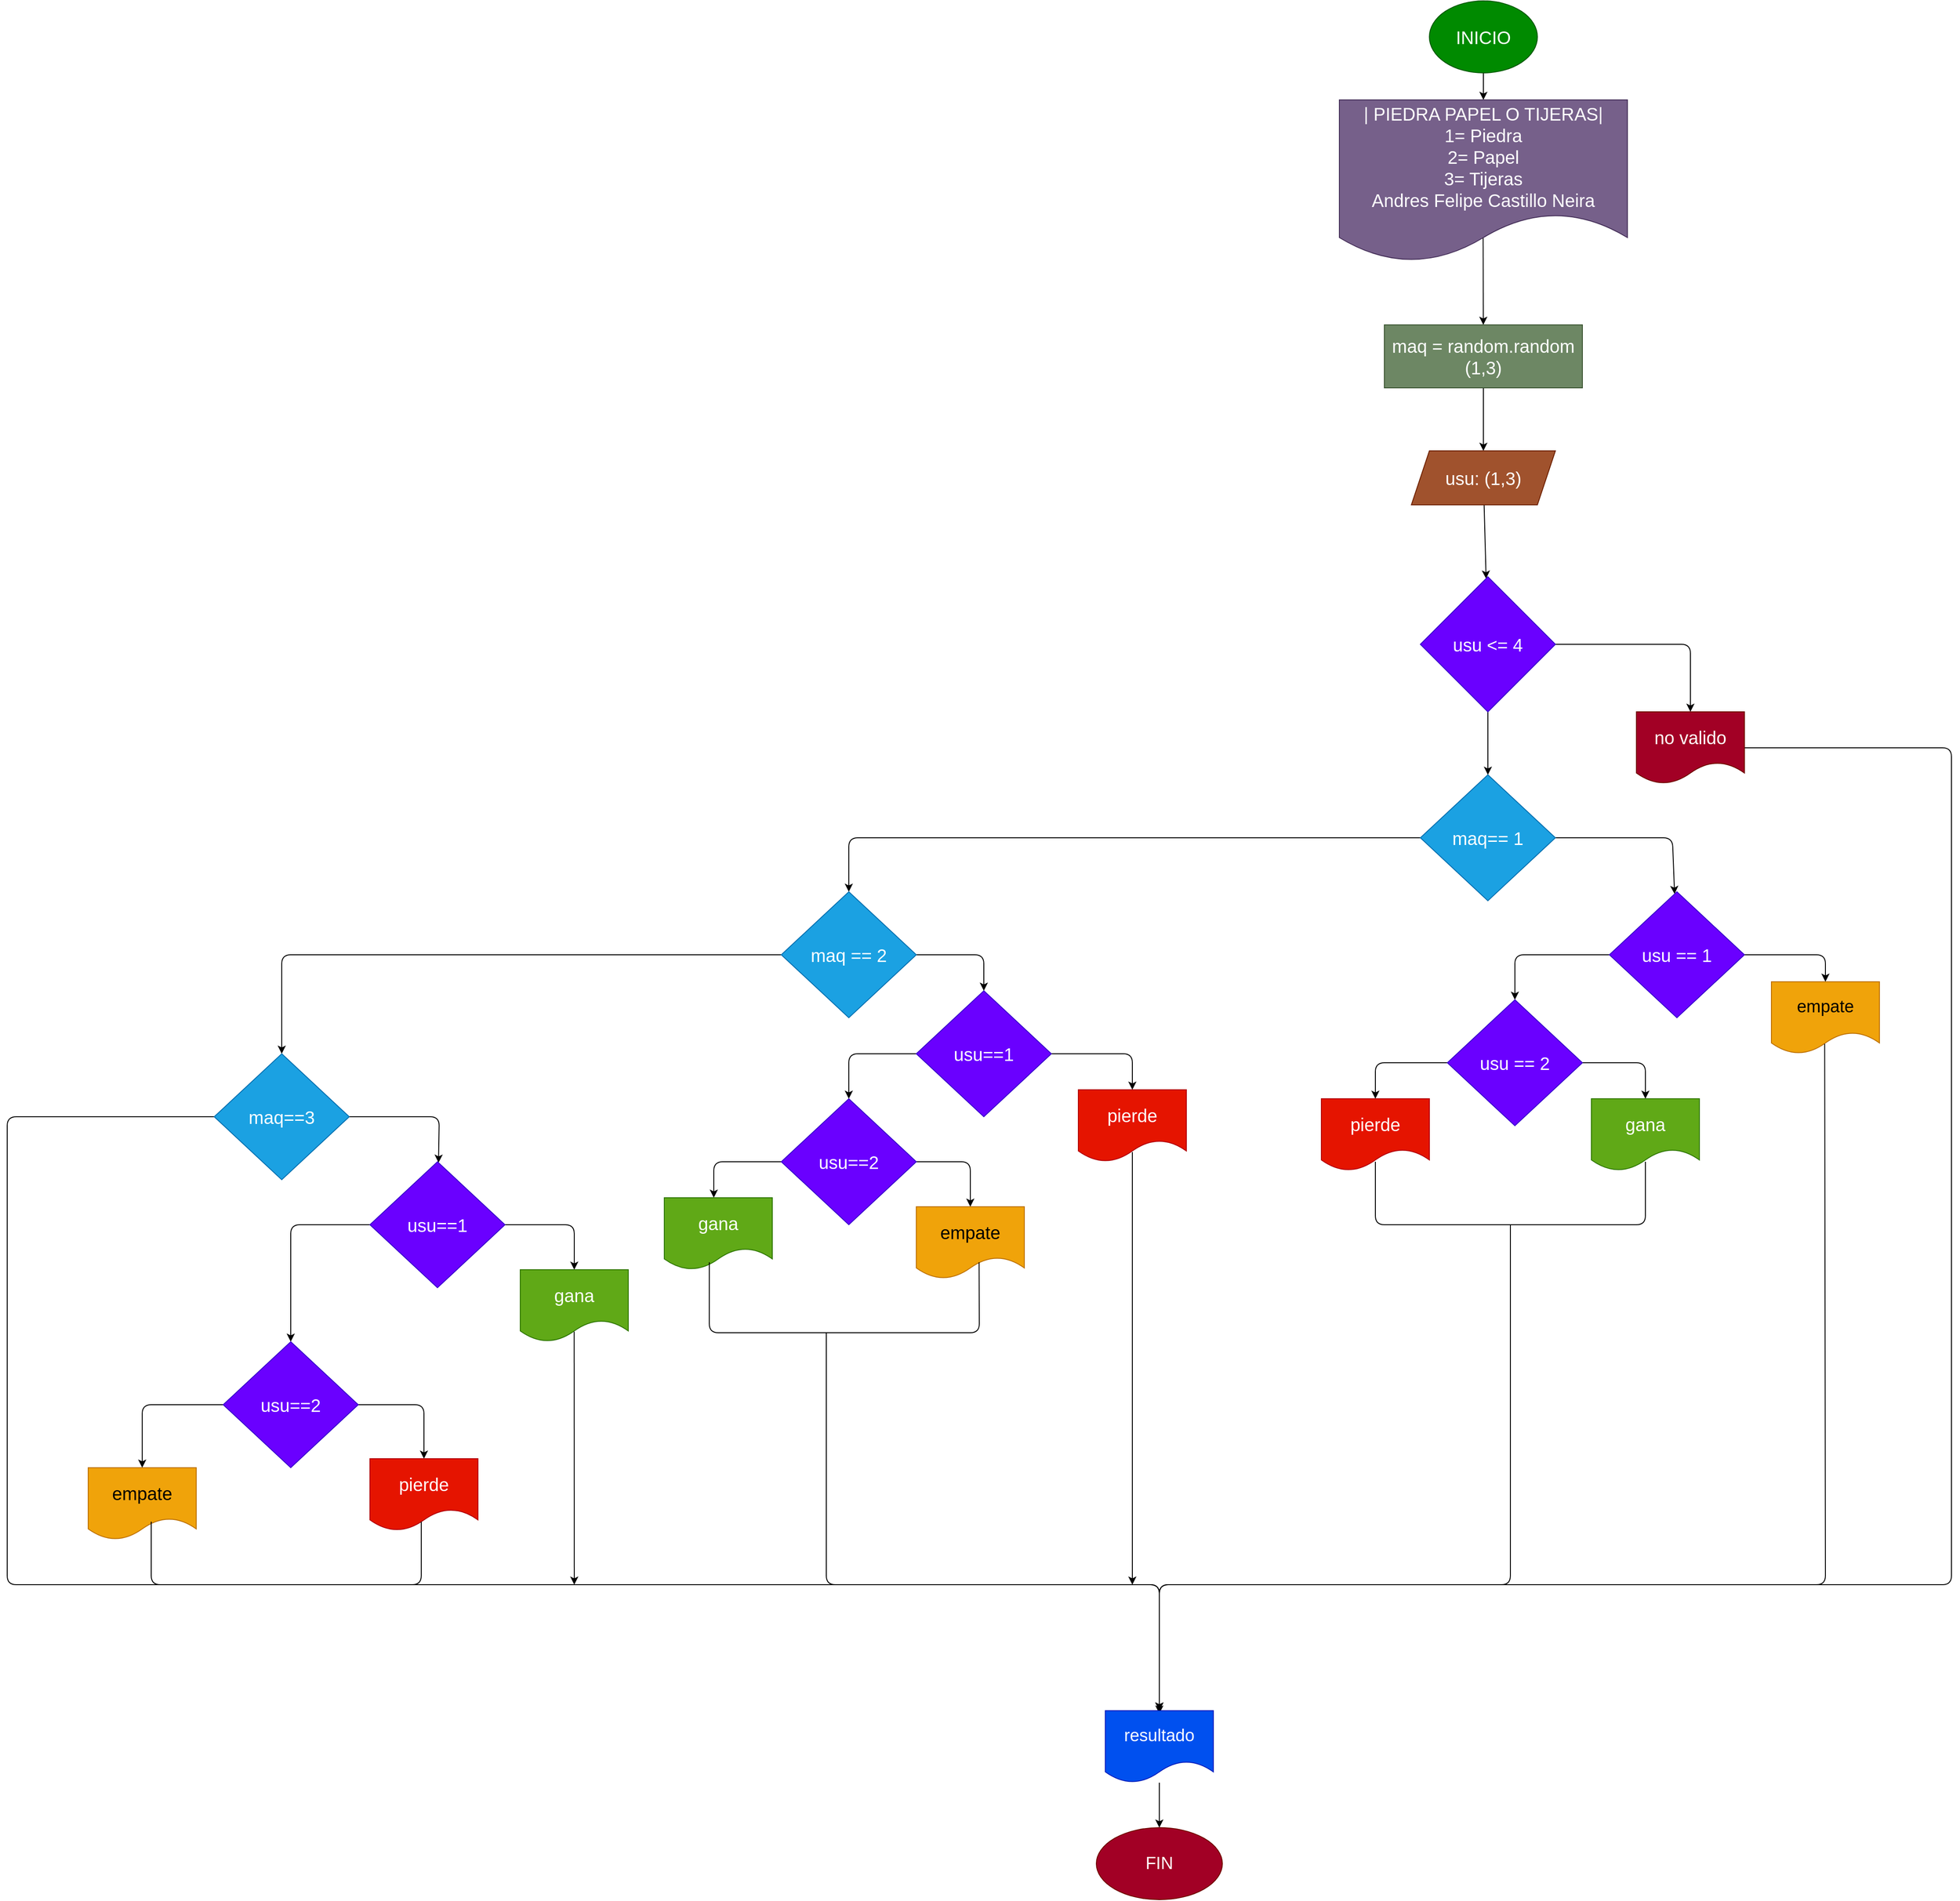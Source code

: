 <mxfile>
    <diagram id="rDQpFtQkCq-1foGBs8W9" name="Página-1">
        <mxGraphModel dx="2360" dy="542" grid="1" gridSize="10" guides="1" tooltips="1" connect="1" arrows="1" fold="1" page="1" pageScale="1" pageWidth="827" pageHeight="1169" math="0" shadow="0">
            <root>
                <mxCell id="0"/>
                <mxCell id="1" parent="0"/>
                <mxCell id="4" value="" style="edgeStyle=none;html=1;fontSize=20;" parent="1" source="2" target="3" edge="1">
                    <mxGeometry relative="1" as="geometry"/>
                </mxCell>
                <mxCell id="2" value="INICIO" style="ellipse;whiteSpace=wrap;html=1;fontSize=20;fillColor=#008a00;fontColor=#ffffff;strokeColor=#005700;" parent="1" vertex="1">
                    <mxGeometry x="200" width="120" height="80" as="geometry"/>
                </mxCell>
                <mxCell id="6" value="" style="edgeStyle=none;html=1;fontSize=20;exitX=0.499;exitY=0.847;exitDx=0;exitDy=0;exitPerimeter=0;" parent="1" source="3" target="5" edge="1">
                    <mxGeometry relative="1" as="geometry"/>
                </mxCell>
                <mxCell id="3" value="| PIEDRA PAPEL O TIJERAS|&lt;br&gt;1= Piedra&lt;br&gt;2= Papel&lt;br&gt;3= Tijeras&lt;br&gt;&lt;div style=&quot;&quot;&gt;&lt;span style=&quot;background-color: initial;&quot;&gt;Andres Felipe Castillo Neira&lt;/span&gt;&lt;/div&gt;" style="shape=document;whiteSpace=wrap;html=1;boundedLbl=1;fontSize=20;fillColor=#76608a;fontColor=#ffffff;strokeColor=#432D57;" parent="1" vertex="1">
                    <mxGeometry x="100" y="110" width="320" height="180" as="geometry"/>
                </mxCell>
                <mxCell id="8" value="" style="edgeStyle=none;html=1;fontSize=20;" parent="1" source="5" target="7" edge="1">
                    <mxGeometry relative="1" as="geometry"/>
                </mxCell>
                <mxCell id="5" value="maq = random.random (1,3)" style="whiteSpace=wrap;html=1;fontSize=20;fillColor=#6d8764;fontColor=#ffffff;strokeColor=#3A5431;" parent="1" vertex="1">
                    <mxGeometry x="150" y="360" width="220" height="70" as="geometry"/>
                </mxCell>
                <mxCell id="48" value="" style="edgeStyle=none;html=1;fontSize=19;" parent="1" source="7" target="47" edge="1">
                    <mxGeometry relative="1" as="geometry"/>
                </mxCell>
                <mxCell id="7" value="usu: (1,3)" style="shape=parallelogram;perimeter=parallelogramPerimeter;whiteSpace=wrap;html=1;fixedSize=1;fontSize=20;fillColor=#a0522d;fontColor=#ffffff;strokeColor=#6D1F00;" parent="1" vertex="1">
                    <mxGeometry x="180" y="500" width="160" height="60" as="geometry"/>
                </mxCell>
                <mxCell id="12" value="" style="edgeStyle=none;html=1;fontSize=20;" parent="1" source="9" target="11" edge="1">
                    <mxGeometry relative="1" as="geometry">
                        <Array as="points">
                            <mxPoint x="470" y="930"/>
                        </Array>
                    </mxGeometry>
                </mxCell>
                <mxCell id="27" value="" style="edgeStyle=none;html=1;fontSize=19;" parent="1" source="9" target="26" edge="1">
                    <mxGeometry relative="1" as="geometry">
                        <Array as="points">
                            <mxPoint x="-445" y="930"/>
                        </Array>
                    </mxGeometry>
                </mxCell>
                <mxCell id="9" value="maq== 1" style="rhombus;whiteSpace=wrap;html=1;fontSize=20;fillColor=#1ba1e2;fontColor=#ffffff;strokeColor=#006EAF;" parent="1" vertex="1">
                    <mxGeometry x="190" y="860" width="150" height="140" as="geometry"/>
                </mxCell>
                <mxCell id="14" style="edgeStyle=none;html=1;exitX=1;exitY=0.5;exitDx=0;exitDy=0;entryX=0.5;entryY=0;entryDx=0;entryDy=0;fontSize=19;" parent="1" source="11" target="13" edge="1">
                    <mxGeometry relative="1" as="geometry">
                        <Array as="points">
                            <mxPoint x="640" y="1060"/>
                        </Array>
                    </mxGeometry>
                </mxCell>
                <mxCell id="16" value="" style="edgeStyle=none;html=1;fontSize=19;" parent="1" source="11" target="15" edge="1">
                    <mxGeometry relative="1" as="geometry">
                        <Array as="points">
                            <mxPoint x="295" y="1060"/>
                        </Array>
                    </mxGeometry>
                </mxCell>
                <mxCell id="11" value="usu == 1" style="rhombus;whiteSpace=wrap;html=1;fontSize=20;fillColor=#6a00ff;fontColor=#ffffff;strokeColor=#3700CC;" parent="1" vertex="1">
                    <mxGeometry x="400" y="990" width="150" height="140" as="geometry"/>
                </mxCell>
                <mxCell id="13" value="empate" style="shape=document;whiteSpace=wrap;html=1;boundedLbl=1;fontSize=19;fillColor=#f0a30a;fontColor=#000000;strokeColor=#BD7000;" parent="1" vertex="1">
                    <mxGeometry x="580" y="1090" width="120" height="80" as="geometry"/>
                </mxCell>
                <mxCell id="18" value="" style="edgeStyle=none;html=1;fontSize=19;" parent="1" source="15" target="17" edge="1">
                    <mxGeometry relative="1" as="geometry">
                        <Array as="points">
                            <mxPoint x="440" y="1180"/>
                        </Array>
                    </mxGeometry>
                </mxCell>
                <mxCell id="56" style="edgeStyle=none;html=1;entryX=0.5;entryY=0;entryDx=0;entryDy=0;fontSize=19;" parent="1" source="15" target="55" edge="1">
                    <mxGeometry relative="1" as="geometry">
                        <Array as="points">
                            <mxPoint x="140" y="1180"/>
                        </Array>
                    </mxGeometry>
                </mxCell>
                <mxCell id="15" value="usu == 2" style="rhombus;whiteSpace=wrap;html=1;fontSize=20;fillColor=#6a00ff;fontColor=#ffffff;strokeColor=#3700CC;" parent="1" vertex="1">
                    <mxGeometry x="220" y="1110" width="150" height="140" as="geometry"/>
                </mxCell>
                <mxCell id="17" value="gana" style="shape=document;whiteSpace=wrap;html=1;boundedLbl=1;fontSize=20;fillColor=#60a917;fontColor=#ffffff;strokeColor=#2D7600;" parent="1" vertex="1">
                    <mxGeometry x="380" y="1220" width="120" height="80" as="geometry"/>
                </mxCell>
                <mxCell id="29" value="" style="edgeStyle=none;html=1;fontSize=19;" parent="1" source="26" target="28" edge="1">
                    <mxGeometry relative="1" as="geometry">
                        <Array as="points">
                            <mxPoint x="-295" y="1060"/>
                        </Array>
                    </mxGeometry>
                </mxCell>
                <mxCell id="44" style="edgeStyle=none;html=1;entryX=0.5;entryY=0;entryDx=0;entryDy=0;fontSize=19;" parent="1" source="26" target="43" edge="1">
                    <mxGeometry relative="1" as="geometry">
                        <Array as="points">
                            <mxPoint x="-1075" y="1060"/>
                        </Array>
                    </mxGeometry>
                </mxCell>
                <mxCell id="26" value="maq == 2" style="rhombus;whiteSpace=wrap;html=1;fontSize=20;fillColor=#1ba1e2;fontColor=#ffffff;strokeColor=#006EAF;" parent="1" vertex="1">
                    <mxGeometry x="-520" y="990" width="150" height="140" as="geometry"/>
                </mxCell>
                <mxCell id="32" value="" style="edgeStyle=none;html=1;fontSize=19;" parent="1" source="28" target="31" edge="1">
                    <mxGeometry relative="1" as="geometry">
                        <Array as="points">
                            <mxPoint x="-130" y="1170"/>
                        </Array>
                    </mxGeometry>
                </mxCell>
                <mxCell id="34" value="" style="edgeStyle=none;html=1;fontSize=19;" parent="1" source="28" target="33" edge="1">
                    <mxGeometry relative="1" as="geometry">
                        <Array as="points">
                            <mxPoint x="-445" y="1170"/>
                        </Array>
                    </mxGeometry>
                </mxCell>
                <mxCell id="28" value="usu==1" style="rhombus;whiteSpace=wrap;html=1;fontSize=20;fillColor=#6a00ff;fontColor=#ffffff;strokeColor=#3700CC;" parent="1" vertex="1">
                    <mxGeometry x="-370" y="1100" width="150" height="140" as="geometry"/>
                </mxCell>
                <mxCell id="82" style="edgeStyle=none;html=1;fontSize=19;exitX=0.5;exitY=0.865;exitDx=0;exitDy=0;exitPerimeter=0;" parent="1" source="31" edge="1">
                    <mxGeometry relative="1" as="geometry">
                        <mxPoint x="-130" y="1760" as="targetPoint"/>
                    </mxGeometry>
                </mxCell>
                <mxCell id="31" value="pierde" style="shape=document;whiteSpace=wrap;html=1;boundedLbl=1;fontSize=20;fillColor=#e51400;fontColor=#ffffff;strokeColor=#B20000;" parent="1" vertex="1">
                    <mxGeometry x="-190" y="1210" width="120" height="80" as="geometry"/>
                </mxCell>
                <mxCell id="36" value="" style="edgeStyle=none;html=1;fontSize=19;" parent="1" source="33" target="35" edge="1">
                    <mxGeometry relative="1" as="geometry">
                        <Array as="points">
                            <mxPoint x="-310" y="1290"/>
                        </Array>
                    </mxGeometry>
                </mxCell>
                <mxCell id="38" value="" style="edgeStyle=none;html=1;fontSize=19;" parent="1" source="33" edge="1">
                    <mxGeometry relative="1" as="geometry">
                        <mxPoint x="-595" y="1330" as="targetPoint"/>
                        <Array as="points">
                            <mxPoint x="-595" y="1290"/>
                        </Array>
                    </mxGeometry>
                </mxCell>
                <mxCell id="33" value="usu==2" style="rhombus;whiteSpace=wrap;html=1;fontSize=20;fillColor=#6a00ff;fontColor=#ffffff;strokeColor=#3700CC;" parent="1" vertex="1">
                    <mxGeometry x="-520" y="1220" width="150" height="140" as="geometry"/>
                </mxCell>
                <mxCell id="35" value="empate" style="shape=document;whiteSpace=wrap;html=1;boundedLbl=1;fontSize=20;fillColor=#f0a30a;fontColor=#000000;strokeColor=#BD7000;" parent="1" vertex="1">
                    <mxGeometry x="-370" y="1340" width="120" height="80" as="geometry"/>
                </mxCell>
                <mxCell id="39" value="gana" style="shape=document;whiteSpace=wrap;html=1;boundedLbl=1;fontSize=20;fillColor=#60a917;fontColor=#ffffff;strokeColor=#2D7600;" parent="1" vertex="1">
                    <mxGeometry x="-650" y="1330" width="120" height="80" as="geometry"/>
                </mxCell>
                <mxCell id="46" value="" style="edgeStyle=none;html=1;fontSize=19;" parent="1" source="43" target="45" edge="1">
                    <mxGeometry relative="1" as="geometry">
                        <Array as="points">
                            <mxPoint x="-900" y="1240"/>
                        </Array>
                    </mxGeometry>
                </mxCell>
                <mxCell id="88" style="edgeStyle=none;html=1;entryX=0.5;entryY=0;entryDx=0;entryDy=0;" edge="1" parent="1" source="43" target="73">
                    <mxGeometry relative="1" as="geometry">
                        <Array as="points">
                            <mxPoint x="-1380" y="1240"/>
                            <mxPoint x="-1380" y="1760"/>
                            <mxPoint x="-100" y="1760"/>
                        </Array>
                    </mxGeometry>
                </mxCell>
                <mxCell id="43" value="maq==3" style="rhombus;whiteSpace=wrap;html=1;fontSize=20;fillColor=#1ba1e2;fontColor=#ffffff;strokeColor=#006EAF;" parent="1" vertex="1">
                    <mxGeometry x="-1150" y="1170" width="150" height="140" as="geometry"/>
                </mxCell>
                <mxCell id="58" value="" style="edgeStyle=none;html=1;fontSize=19;" parent="1" source="45" target="57" edge="1">
                    <mxGeometry relative="1" as="geometry">
                        <Array as="points">
                            <mxPoint x="-750" y="1360"/>
                        </Array>
                    </mxGeometry>
                </mxCell>
                <mxCell id="63" value="" style="edgeStyle=none;html=1;fontSize=19;" parent="1" source="45" target="62" edge="1">
                    <mxGeometry relative="1" as="geometry">
                        <Array as="points">
                            <mxPoint x="-1065" y="1360"/>
                        </Array>
                    </mxGeometry>
                </mxCell>
                <mxCell id="45" value="usu==1" style="rhombus;whiteSpace=wrap;html=1;fontSize=20;fillColor=#6a00ff;fontColor=#ffffff;strokeColor=#3700CC;" parent="1" vertex="1">
                    <mxGeometry x="-977" y="1290" width="150" height="140" as="geometry"/>
                </mxCell>
                <mxCell id="50" value="" style="edgeStyle=none;html=1;fontSize=19;" parent="1" source="47" target="49" edge="1">
                    <mxGeometry relative="1" as="geometry">
                        <Array as="points">
                            <mxPoint x="490" y="715"/>
                        </Array>
                    </mxGeometry>
                </mxCell>
                <mxCell id="51" style="edgeStyle=none;html=1;entryX=0.5;entryY=0;entryDx=0;entryDy=0;fontSize=19;" parent="1" source="47" target="9" edge="1">
                    <mxGeometry relative="1" as="geometry"/>
                </mxCell>
                <mxCell id="47" value="usu &amp;lt;= 4" style="rhombus;whiteSpace=wrap;html=1;fontSize=20;fillColor=#6a00ff;fontColor=#ffffff;strokeColor=#3700CC;" parent="1" vertex="1">
                    <mxGeometry x="190" y="640" width="150" height="150" as="geometry"/>
                </mxCell>
                <mxCell id="87" style="edgeStyle=none;html=1;" edge="1" parent="1" source="49">
                    <mxGeometry relative="1" as="geometry">
                        <mxPoint x="-100" y="1903.333" as="targetPoint"/>
                        <Array as="points">
                            <mxPoint x="780" y="830"/>
                            <mxPoint x="780" y="1760"/>
                            <mxPoint x="-100" y="1760"/>
                        </Array>
                    </mxGeometry>
                </mxCell>
                <mxCell id="49" value="no valido" style="shape=document;whiteSpace=wrap;html=1;boundedLbl=1;fontSize=20;fillColor=#a20025;fontColor=#ffffff;strokeColor=#6F0000;" parent="1" vertex="1">
                    <mxGeometry x="430" y="790" width="120" height="80" as="geometry"/>
                </mxCell>
                <mxCell id="55" value="pierde" style="shape=document;whiteSpace=wrap;html=1;boundedLbl=1;fontSize=20;fillColor=#e51400;fontColor=#ffffff;strokeColor=#B20000;" parent="1" vertex="1">
                    <mxGeometry x="80" y="1220" width="120" height="80" as="geometry"/>
                </mxCell>
                <mxCell id="57" value="gana" style="shape=document;whiteSpace=wrap;html=1;boundedLbl=1;fontSize=20;fillColor=#60a917;fontColor=#ffffff;strokeColor=#2D7600;" parent="1" vertex="1">
                    <mxGeometry x="-810" y="1410" width="120" height="80" as="geometry"/>
                </mxCell>
                <mxCell id="65" value="" style="edgeStyle=none;html=1;fontSize=19;" parent="1" source="62" target="64" edge="1">
                    <mxGeometry relative="1" as="geometry">
                        <Array as="points">
                            <mxPoint x="-917" y="1560"/>
                        </Array>
                    </mxGeometry>
                </mxCell>
                <mxCell id="67" value="" style="edgeStyle=none;html=1;fontSize=19;" parent="1" source="62" target="66" edge="1">
                    <mxGeometry relative="1" as="geometry">
                        <Array as="points">
                            <mxPoint x="-1230" y="1560"/>
                        </Array>
                    </mxGeometry>
                </mxCell>
                <mxCell id="62" value="usu==2" style="rhombus;whiteSpace=wrap;html=1;fontSize=20;fillColor=#6a00ff;fontColor=#ffffff;strokeColor=#3700CC;" parent="1" vertex="1">
                    <mxGeometry x="-1140" y="1490" width="150" height="140" as="geometry"/>
                </mxCell>
                <mxCell id="64" value="pierde" style="shape=document;whiteSpace=wrap;html=1;boundedLbl=1;fontSize=20;fillColor=#e51400;fontColor=#ffffff;strokeColor=#B20000;" parent="1" vertex="1">
                    <mxGeometry x="-977" y="1620" width="120" height="80" as="geometry"/>
                </mxCell>
                <mxCell id="66" value="empate" style="shape=document;whiteSpace=wrap;html=1;boundedLbl=1;fontSize=20;direction=east;rotation=0;fillColor=#f0a30a;fontColor=#000000;strokeColor=#BD7000;" parent="1" vertex="1">
                    <mxGeometry x="-1290" y="1630" width="120" height="80" as="geometry"/>
                </mxCell>
                <mxCell id="70" value="" style="endArrow=none;html=1;fontSize=19;entryX=0.5;entryY=0.875;entryDx=0;entryDy=0;entryPerimeter=0;exitX=0.5;exitY=0.875;exitDx=0;exitDy=0;exitPerimeter=0;" parent="1" source="17" target="55" edge="1">
                    <mxGeometry width="50" height="50" relative="1" as="geometry">
                        <mxPoint x="440" y="1310" as="sourcePoint"/>
                        <mxPoint x="340" y="1300" as="targetPoint"/>
                        <Array as="points">
                            <mxPoint x="440" y="1360"/>
                            <mxPoint x="140" y="1360"/>
                        </Array>
                    </mxGeometry>
                </mxCell>
                <mxCell id="71" value="" style="endArrow=none;html=1;fontSize=19;entryX=0.417;entryY=0.897;entryDx=0;entryDy=0;entryPerimeter=0;exitX=0.581;exitY=0.772;exitDx=0;exitDy=0;exitPerimeter=0;" parent="1" source="35" target="39" edge="1">
                    <mxGeometry width="50" height="50" relative="1" as="geometry">
                        <mxPoint x="-300" y="1410" as="sourcePoint"/>
                        <mxPoint x="-600" y="1410" as="targetPoint"/>
                        <Array as="points">
                            <mxPoint x="-300" y="1480"/>
                            <mxPoint x="-600" y="1480"/>
                        </Array>
                    </mxGeometry>
                </mxCell>
                <mxCell id="72" value="" style="endArrow=none;html=1;fontSize=19;entryX=0.5;entryY=0.875;entryDx=0;entryDy=0;entryPerimeter=0;exitX=0.5;exitY=0.875;exitDx=0;exitDy=0;exitPerimeter=0;" parent="1" edge="1">
                    <mxGeometry width="50" height="50" relative="1" as="geometry">
                        <mxPoint x="-920" y="1690" as="sourcePoint"/>
                        <mxPoint x="-1220" y="1690" as="targetPoint"/>
                        <Array as="points">
                            <mxPoint x="-920" y="1760"/>
                            <mxPoint x="-1220" y="1760"/>
                        </Array>
                    </mxGeometry>
                </mxCell>
                <mxCell id="86" value="" style="edgeStyle=none;html=1;" parent="1" source="73" target="85" edge="1">
                    <mxGeometry relative="1" as="geometry"/>
                </mxCell>
                <mxCell id="73" value="resultado" style="shape=document;whiteSpace=wrap;html=1;boundedLbl=1;fontSize=19;fillColor=#0050ef;fontColor=#ffffff;strokeColor=#001DBC;" parent="1" vertex="1">
                    <mxGeometry x="-160" y="1900" width="120" height="80" as="geometry"/>
                </mxCell>
                <mxCell id="74" value="" style="endArrow=classic;html=1;fontSize=19;entryX=0.5;entryY=0;entryDx=0;entryDy=0;" parent="1" target="73" edge="1">
                    <mxGeometry width="50" height="50" relative="1" as="geometry">
                        <mxPoint x="-470" y="1480" as="sourcePoint"/>
                        <mxPoint x="-100" y="1750" as="targetPoint"/>
                        <Array as="points">
                            <mxPoint x="-470" y="1760"/>
                            <mxPoint x="-100" y="1760"/>
                        </Array>
                    </mxGeometry>
                </mxCell>
                <mxCell id="77" value="" style="endArrow=classic;html=1;fontSize=19;entryX=0.5;entryY=0;entryDx=0;entryDy=0;" parent="1" target="73" edge="1">
                    <mxGeometry width="50" height="50" relative="1" as="geometry">
                        <mxPoint x="290" y="1360" as="sourcePoint"/>
                        <mxPoint x="-100" y="1780" as="targetPoint"/>
                        <Array as="points">
                            <mxPoint x="290" y="1760"/>
                            <mxPoint x="-100" y="1760"/>
                        </Array>
                    </mxGeometry>
                </mxCell>
                <mxCell id="79" value="" style="endArrow=none;html=1;fontSize=19;entryX=0.493;entryY=0.862;entryDx=0;entryDy=0;entryPerimeter=0;" parent="1" target="13" edge="1">
                    <mxGeometry width="50" height="50" relative="1" as="geometry">
                        <mxPoint x="250" y="1760" as="sourcePoint"/>
                        <mxPoint x="390" y="1350" as="targetPoint"/>
                        <Array as="points">
                            <mxPoint x="640" y="1760"/>
                        </Array>
                    </mxGeometry>
                </mxCell>
                <mxCell id="83" value="" style="endArrow=none;html=1;fontSize=19;" parent="1" edge="1">
                    <mxGeometry width="50" height="50" relative="1" as="geometry">
                        <mxPoint x="-930" y="1760" as="sourcePoint"/>
                        <mxPoint x="-440" y="1760" as="targetPoint"/>
                        <Array as="points">
                            <mxPoint x="-800" y="1760"/>
                            <mxPoint x="-650" y="1760"/>
                        </Array>
                    </mxGeometry>
                </mxCell>
                <mxCell id="84" value="" style="endArrow=classic;html=1;fontSize=19;exitX=0.499;exitY=0.859;exitDx=0;exitDy=0;exitPerimeter=0;" parent="1" source="57" edge="1">
                    <mxGeometry width="50" height="50" relative="1" as="geometry">
                        <mxPoint x="-510" y="1620" as="sourcePoint"/>
                        <mxPoint x="-750" y="1760" as="targetPoint"/>
                    </mxGeometry>
                </mxCell>
                <mxCell id="85" value="FIN" style="ellipse;whiteSpace=wrap;html=1;fontSize=19;fillColor=#a20025;fontColor=#ffffff;strokeColor=#6F0000;" parent="1" vertex="1">
                    <mxGeometry x="-170" y="2030" width="140" height="80" as="geometry"/>
                </mxCell>
            </root>
        </mxGraphModel>
    </diagram>
</mxfile>